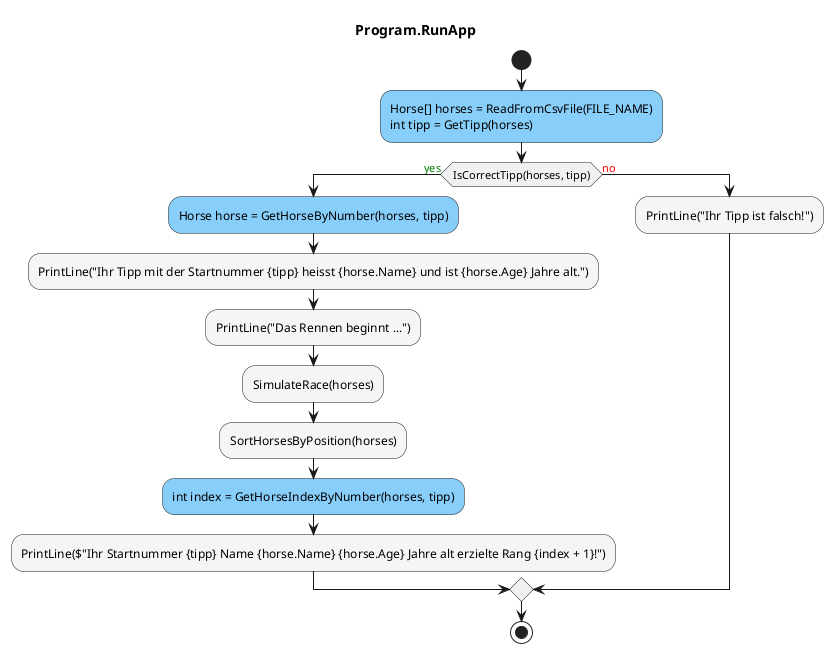 @startuml Program.RunApp
title Program.RunApp
start
#LightSkyBlue:Horse[] horses = ReadFromCsvFile(FILE_NAME)\nint tipp = GetTipp(horses);
if (IsCorrectTipp(horses, tipp)) then (<color:green>yes)
        #LightSkyBlue:Horse horse = GetHorseByNumber(horses, tipp);
        #WhiteSmoke:PrintLine("Ihr Tipp mit der Startnummer {tipp} heisst {horse.Name} und ist {horse.Age} Jahre alt.");
        #WhiteSmoke:PrintLine("Das Rennen beginnt ...");
        #WhiteSmoke:SimulateRace(horses);
        #WhiteSmoke:SortHorsesByPosition(horses);
        #LightSkyBlue:int index = GetHorseIndexByNumber(horses, tipp);
        #WhiteSmoke:PrintLine($"Ihr Startnummer {tipp} Name {horse.Name} {horse.Age} Jahre alt erzielte Rang {index + 1}!");
    else (<color:red>no)
            #WhiteSmoke:PrintLine("Ihr Tipp ist falsch!");
endif
stop
@enduml
